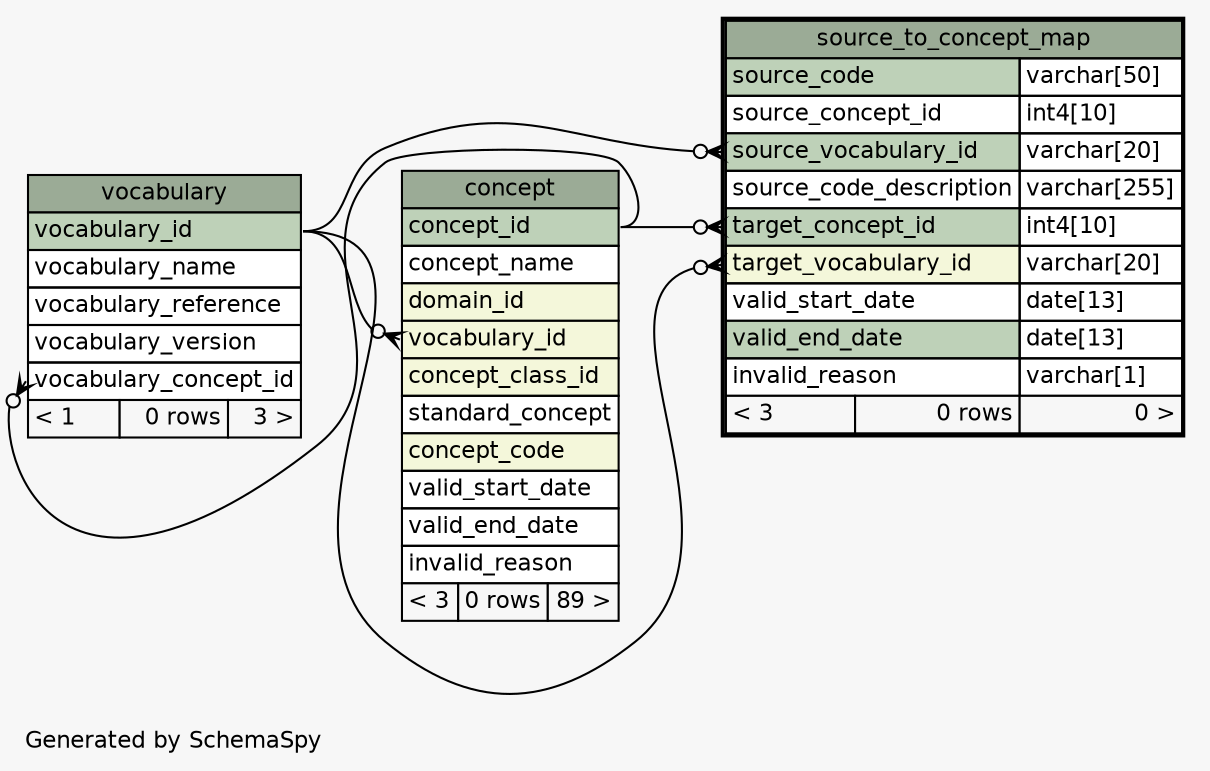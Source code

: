 // dot 2.38.0 on Linux 4.10.0-32-generic
// SchemaSpy rev 590
digraph "oneDegreeRelationshipsDiagram" {
  graph [
    rankdir="RL"
    bgcolor="#f7f7f7"
    label="\nGenerated by SchemaSpy"
    labeljust="l"
    nodesep="0.18"
    ranksep="0.46"
    fontname="Helvetica"
    fontsize="11"
  ];
  node [
    fontname="Helvetica"
    fontsize="11"
    shape="plaintext"
  ];
  edge [
    arrowsize="0.8"
  ];
  "concept":"vocabulary_id":w -> "vocabulary":"vocabulary_id":e [arrowhead=none dir=back arrowtail=crowodot];
  "source_to_concept_map":"source_vocabulary_id":w -> "vocabulary":"vocabulary_id":e [arrowhead=none dir=back arrowtail=crowodot];
  "source_to_concept_map":"target_concept_id":w -> "concept":"concept_id":e [arrowhead=none dir=back arrowtail=crowodot];
  "source_to_concept_map":"target_vocabulary_id":w -> "vocabulary":"vocabulary_id":e [arrowhead=none dir=back arrowtail=crowodot];
  "vocabulary":"vocabulary_concept_id":w -> "concept":"concept_id":e [arrowhead=none dir=back arrowtail=crowodot];
  "concept" [
    label=<
    <TABLE BORDER="0" CELLBORDER="1" CELLSPACING="0" BGCOLOR="#ffffff">
      <TR><TD COLSPAN="3" BGCOLOR="#9bab96" ALIGN="CENTER">concept</TD></TR>
      <TR><TD PORT="concept_id" COLSPAN="3" BGCOLOR="#bed1b8" ALIGN="LEFT">concept_id</TD></TR>
      <TR><TD PORT="concept_name" COLSPAN="3" ALIGN="LEFT">concept_name</TD></TR>
      <TR><TD PORT="domain_id" COLSPAN="3" BGCOLOR="#f4f7da" ALIGN="LEFT">domain_id</TD></TR>
      <TR><TD PORT="vocabulary_id" COLSPAN="3" BGCOLOR="#f4f7da" ALIGN="LEFT">vocabulary_id</TD></TR>
      <TR><TD PORT="concept_class_id" COLSPAN="3" BGCOLOR="#f4f7da" ALIGN="LEFT">concept_class_id</TD></TR>
      <TR><TD PORT="standard_concept" COLSPAN="3" ALIGN="LEFT">standard_concept</TD></TR>
      <TR><TD PORT="concept_code" COLSPAN="3" BGCOLOR="#f4f7da" ALIGN="LEFT">concept_code</TD></TR>
      <TR><TD PORT="valid_start_date" COLSPAN="3" ALIGN="LEFT">valid_start_date</TD></TR>
      <TR><TD PORT="valid_end_date" COLSPAN="3" ALIGN="LEFT">valid_end_date</TD></TR>
      <TR><TD PORT="invalid_reason" COLSPAN="3" ALIGN="LEFT">invalid_reason</TD></TR>
      <TR><TD ALIGN="LEFT" BGCOLOR="#f7f7f7">&lt; 3</TD><TD ALIGN="RIGHT" BGCOLOR="#f7f7f7">0 rows</TD><TD ALIGN="RIGHT" BGCOLOR="#f7f7f7">89 &gt;</TD></TR>
    </TABLE>>
    URL="concept.html"
    tooltip="concept"
  ];
  "source_to_concept_map" [
    label=<
    <TABLE BORDER="2" CELLBORDER="1" CELLSPACING="0" BGCOLOR="#ffffff">
      <TR><TD COLSPAN="3" BGCOLOR="#9bab96" ALIGN="CENTER">source_to_concept_map</TD></TR>
      <TR><TD PORT="source_code" COLSPAN="2" BGCOLOR="#bed1b8" ALIGN="LEFT">source_code</TD><TD PORT="source_code.type" ALIGN="LEFT">varchar[50]</TD></TR>
      <TR><TD PORT="source_concept_id" COLSPAN="2" ALIGN="LEFT">source_concept_id</TD><TD PORT="source_concept_id.type" ALIGN="LEFT">int4[10]</TD></TR>
      <TR><TD PORT="source_vocabulary_id" COLSPAN="2" BGCOLOR="#bed1b8" ALIGN="LEFT">source_vocabulary_id</TD><TD PORT="source_vocabulary_id.type" ALIGN="LEFT">varchar[20]</TD></TR>
      <TR><TD PORT="source_code_description" COLSPAN="2" ALIGN="LEFT">source_code_description</TD><TD PORT="source_code_description.type" ALIGN="LEFT">varchar[255]</TD></TR>
      <TR><TD PORT="target_concept_id" COLSPAN="2" BGCOLOR="#bed1b8" ALIGN="LEFT">target_concept_id</TD><TD PORT="target_concept_id.type" ALIGN="LEFT">int4[10]</TD></TR>
      <TR><TD PORT="target_vocabulary_id" COLSPAN="2" BGCOLOR="#f4f7da" ALIGN="LEFT">target_vocabulary_id</TD><TD PORT="target_vocabulary_id.type" ALIGN="LEFT">varchar[20]</TD></TR>
      <TR><TD PORT="valid_start_date" COLSPAN="2" ALIGN="LEFT">valid_start_date</TD><TD PORT="valid_start_date.type" ALIGN="LEFT">date[13]</TD></TR>
      <TR><TD PORT="valid_end_date" COLSPAN="2" BGCOLOR="#bed1b8" ALIGN="LEFT">valid_end_date</TD><TD PORT="valid_end_date.type" ALIGN="LEFT">date[13]</TD></TR>
      <TR><TD PORT="invalid_reason" COLSPAN="2" ALIGN="LEFT">invalid_reason</TD><TD PORT="invalid_reason.type" ALIGN="LEFT">varchar[1]</TD></TR>
      <TR><TD ALIGN="LEFT" BGCOLOR="#f7f7f7">&lt; 3</TD><TD ALIGN="RIGHT" BGCOLOR="#f7f7f7">0 rows</TD><TD ALIGN="RIGHT" BGCOLOR="#f7f7f7">0 &gt;</TD></TR>
    </TABLE>>
    URL="source_to_concept_map.html"
    tooltip="source_to_concept_map"
  ];
  "vocabulary" [
    label=<
    <TABLE BORDER="0" CELLBORDER="1" CELLSPACING="0" BGCOLOR="#ffffff">
      <TR><TD COLSPAN="3" BGCOLOR="#9bab96" ALIGN="CENTER">vocabulary</TD></TR>
      <TR><TD PORT="vocabulary_id" COLSPAN="3" BGCOLOR="#bed1b8" ALIGN="LEFT">vocabulary_id</TD></TR>
      <TR><TD PORT="vocabulary_name" COLSPAN="3" ALIGN="LEFT">vocabulary_name</TD></TR>
      <TR><TD PORT="vocabulary_reference" COLSPAN="3" ALIGN="LEFT">vocabulary_reference</TD></TR>
      <TR><TD PORT="vocabulary_version" COLSPAN="3" ALIGN="LEFT">vocabulary_version</TD></TR>
      <TR><TD PORT="vocabulary_concept_id" COLSPAN="3" ALIGN="LEFT">vocabulary_concept_id</TD></TR>
      <TR><TD ALIGN="LEFT" BGCOLOR="#f7f7f7">&lt; 1</TD><TD ALIGN="RIGHT" BGCOLOR="#f7f7f7">0 rows</TD><TD ALIGN="RIGHT" BGCOLOR="#f7f7f7">3 &gt;</TD></TR>
    </TABLE>>
    URL="vocabulary.html"
    tooltip="vocabulary"
  ];
}
